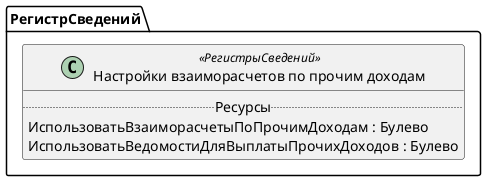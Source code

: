 ﻿@startuml НастройкиВзаиморасчетовПоПрочимДоходам
'!include templates.wsd
'..\include templates.wsd
class РегистрСведений.НастройкиВзаиморасчетовПоПрочимДоходам as "Настройки взаиморасчетов по прочим доходам" <<РегистрыСведений>>
{
..Ресурсы..
ИспользоватьВзаиморасчетыПоПрочимДоходам : Булево
ИспользоватьВедомостиДляВыплатыПрочихДоходов : Булево
}
@enduml
